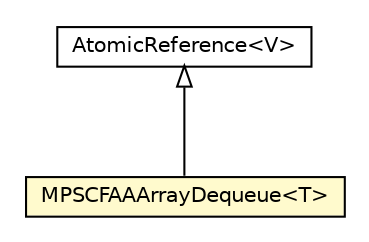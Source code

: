 #!/usr/local/bin/dot
#
# Class diagram 
# Generated by UMLGraph version R5_6-24-gf6e263 (http://www.umlgraph.org/)
#

digraph G {
	edge [fontname="Helvetica",fontsize=10,labelfontname="Helvetica",labelfontsize=10];
	node [fontname="Helvetica",fontsize=10,shape=plaintext];
	nodesep=0.25;
	ranksep=0.5;
	// com.orientechnologies.orient.core.storage.impl.local.paginated.wal.cas.deque.MPSCFAAArrayDequeue<T>
	c1108266 [label=<<table title="com.orientechnologies.orient.core.storage.impl.local.paginated.wal.cas.deque.MPSCFAAArrayDequeue" border="0" cellborder="1" cellspacing="0" cellpadding="2" port="p" bgcolor="lemonChiffon" href="./MPSCFAAArrayDequeue.html">
		<tr><td><table border="0" cellspacing="0" cellpadding="1">
<tr><td align="center" balign="center"> MPSCFAAArrayDequeue&lt;T&gt; </td></tr>
		</table></td></tr>
		</table>>, URL="./MPSCFAAArrayDequeue.html", fontname="Helvetica", fontcolor="black", fontsize=10.0];
	//com.orientechnologies.orient.core.storage.impl.local.paginated.wal.cas.deque.MPSCFAAArrayDequeue<T> extends java.util.concurrent.atomic.AtomicReference<com.orientechnologies.orient.core.storage.impl.local.paginated.wal.cas.deque.Node<T>>
	c1109577:p -> c1108266:p [dir=back,arrowtail=empty];
	// java.util.concurrent.atomic.AtomicReference<V>
	c1109577 [label=<<table title="java.util.concurrent.atomic.AtomicReference" border="0" cellborder="1" cellspacing="0" cellpadding="2" port="p" href="http://java.sun.com/j2se/1.4.2/docs/api/java/util/concurrent/atomic/AtomicReference.html">
		<tr><td><table border="0" cellspacing="0" cellpadding="1">
<tr><td align="center" balign="center"> AtomicReference&lt;V&gt; </td></tr>
		</table></td></tr>
		</table>>, URL="http://java.sun.com/j2se/1.4.2/docs/api/java/util/concurrent/atomic/AtomicReference.html", fontname="Helvetica", fontcolor="black", fontsize=10.0];
}

